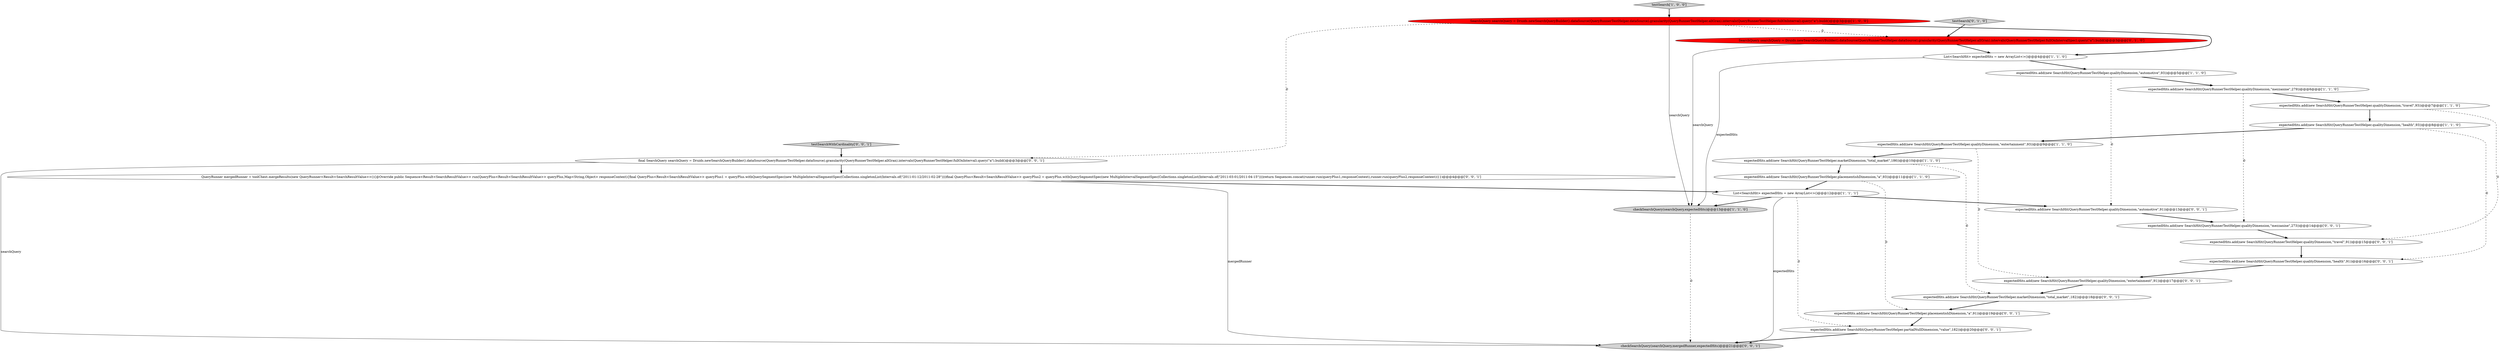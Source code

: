 digraph {
16 [style = filled, label = "expectedHits.add(new SearchHit(QueryRunnerTestHelper.marketDimension,\"total_market\",182))@@@18@@@['0', '0', '1']", fillcolor = white, shape = ellipse image = "AAA0AAABBB3BBB"];
4 [style = filled, label = "testSearch['1', '0', '0']", fillcolor = lightgray, shape = diamond image = "AAA0AAABBB1BBB"];
3 [style = filled, label = "expectedHits.add(new SearchHit(QueryRunnerTestHelper.marketDimension,\"total_market\",186))@@@10@@@['1', '1', '0']", fillcolor = white, shape = ellipse image = "AAA0AAABBB1BBB"];
23 [style = filled, label = "expectedHits.add(new SearchHit(QueryRunnerTestHelper.qualityDimension,\"travel\",91))@@@15@@@['0', '0', '1']", fillcolor = white, shape = ellipse image = "AAA0AAABBB3BBB"];
14 [style = filled, label = "final SearchQuery searchQuery = Druids.newSearchQueryBuilder().dataSource(QueryRunnerTestHelper.dataSource).granularity(QueryRunnerTestHelper.allGran).intervals(QueryRunnerTestHelper.fullOnInterval).query(\"a\").build()@@@3@@@['0', '0', '1']", fillcolor = white, shape = ellipse image = "AAA0AAABBB3BBB"];
18 [style = filled, label = "checkSearchQuery(searchQuery,mergedRunner,expectedHits)@@@21@@@['0', '0', '1']", fillcolor = lightgray, shape = ellipse image = "AAA0AAABBB3BBB"];
7 [style = filled, label = "expectedHits.add(new SearchHit(QueryRunnerTestHelper.qualityDimension,\"entertainment\",93))@@@9@@@['1', '1', '0']", fillcolor = white, shape = ellipse image = "AAA0AAABBB1BBB"];
5 [style = filled, label = "expectedHits.add(new SearchHit(QueryRunnerTestHelper.placementishDimension,\"a\",93))@@@11@@@['1', '1', '0']", fillcolor = white, shape = ellipse image = "AAA0AAABBB1BBB"];
21 [style = filled, label = "expectedHits.add(new SearchHit(QueryRunnerTestHelper.qualityDimension,\"health\",91))@@@16@@@['0', '0', '1']", fillcolor = white, shape = ellipse image = "AAA0AAABBB3BBB"];
13 [style = filled, label = "testSearch['0', '1', '0']", fillcolor = lightgray, shape = diamond image = "AAA0AAABBB2BBB"];
25 [style = filled, label = "expectedHits.add(new SearchHit(QueryRunnerTestHelper.placementishDimension,\"a\",91))@@@19@@@['0', '0', '1']", fillcolor = white, shape = ellipse image = "AAA0AAABBB3BBB"];
22 [style = filled, label = "QueryRunner mergedRunner = toolChest.mergeResults(new QueryRunner<Result<SearchResultValue>>(){@Override public Sequence<Result<SearchResultValue>> run(QueryPlus<Result<SearchResultValue>> queryPlus,Map<String,Object> responseContext){final QueryPlus<Result<SearchResultValue>> queryPlus1 = queryPlus.withQuerySegmentSpec(new MultipleIntervalSegmentSpec(Collections.singletonList(Intervals.of(\"2011-01-12/2011-02-28\"))))final QueryPlus<Result<SearchResultValue>> queryPlus2 = queryPlus.withQuerySegmentSpec(new MultipleIntervalSegmentSpec(Collections.singletonList(Intervals.of(\"2011-03-01/2011-04-15\"))))return Sequences.concat(runner.run(queryPlus1,responseContext),runner.run(queryPlus2,responseContext))}})@@@4@@@['0', '0', '1']", fillcolor = white, shape = ellipse image = "AAA0AAABBB3BBB"];
1 [style = filled, label = "expectedHits.add(new SearchHit(QueryRunnerTestHelper.qualityDimension,\"travel\",93))@@@7@@@['1', '1', '0']", fillcolor = white, shape = ellipse image = "AAA0AAABBB1BBB"];
0 [style = filled, label = "expectedHits.add(new SearchHit(QueryRunnerTestHelper.qualityDimension,\"mezzanine\",279))@@@6@@@['1', '1', '0']", fillcolor = white, shape = ellipse image = "AAA0AAABBB1BBB"];
9 [style = filled, label = "expectedHits.add(new SearchHit(QueryRunnerTestHelper.qualityDimension,\"automotive\",93))@@@5@@@['1', '1', '0']", fillcolor = white, shape = ellipse image = "AAA0AAABBB1BBB"];
19 [style = filled, label = "expectedHits.add(new SearchHit(QueryRunnerTestHelper.qualityDimension,\"mezzanine\",273))@@@14@@@['0', '0', '1']", fillcolor = white, shape = ellipse image = "AAA0AAABBB3BBB"];
20 [style = filled, label = "expectedHits.add(new SearchHit(QueryRunnerTestHelper.qualityDimension,\"automotive\",91))@@@13@@@['0', '0', '1']", fillcolor = white, shape = ellipse image = "AAA0AAABBB3BBB"];
2 [style = filled, label = "List<SearchHit> expectedHits = new ArrayList<>()@@@4@@@['1', '1', '0']", fillcolor = white, shape = ellipse image = "AAA0AAABBB1BBB"];
24 [style = filled, label = "testSearchWithCardinality['0', '0', '1']", fillcolor = lightgray, shape = diamond image = "AAA0AAABBB3BBB"];
17 [style = filled, label = "expectedHits.add(new SearchHit(QueryRunnerTestHelper.qualityDimension,\"entertainment\",91))@@@17@@@['0', '0', '1']", fillcolor = white, shape = ellipse image = "AAA0AAABBB3BBB"];
11 [style = filled, label = "List<SearchHit> expectedHits = new ArrayList<>()@@@12@@@['1', '1', '1']", fillcolor = white, shape = ellipse image = "AAA0AAABBB1BBB"];
15 [style = filled, label = "expectedHits.add(new SearchHit(QueryRunnerTestHelper.partialNullDimension,\"value\",182))@@@20@@@['0', '0', '1']", fillcolor = white, shape = ellipse image = "AAA0AAABBB3BBB"];
6 [style = filled, label = "SearchQuery searchQuery = Druids.newSearchQueryBuilder().dataSource(QueryRunnerTestHelper.dataSource).granularity(QueryRunnerTestHelper.allGran).intervals(QueryRunnerTestHelper.fullOnInterval).query(\"a\").build()@@@3@@@['1', '0', '0']", fillcolor = red, shape = ellipse image = "AAA1AAABBB1BBB"];
12 [style = filled, label = "SearchQuery searchQuery = Druids.newSearchQueryBuilder().dataSource(QueryRunnerTestHelper.dataSource).granularity(QueryRunnerTestHelper.allGran).intervals(QueryRunnerTestHelper.fullOnIntervalSpec).query(\"a\").build()@@@3@@@['0', '1', '0']", fillcolor = red, shape = ellipse image = "AAA1AAABBB2BBB"];
10 [style = filled, label = "expectedHits.add(new SearchHit(QueryRunnerTestHelper.qualityDimension,\"health\",93))@@@8@@@['1', '1', '0']", fillcolor = white, shape = ellipse image = "AAA0AAABBB1BBB"];
8 [style = filled, label = "checkSearchQuery(searchQuery,expectedHits)@@@13@@@['1', '1', '0']", fillcolor = lightgray, shape = ellipse image = "AAA0AAABBB1BBB"];
9->20 [style = dashed, label="0"];
11->20 [style = bold, label=""];
10->21 [style = dashed, label="0"];
9->0 [style = bold, label=""];
4->6 [style = bold, label=""];
22->18 [style = solid, label="mergedRunner"];
7->17 [style = dashed, label="0"];
11->15 [style = dashed, label="0"];
0->19 [style = dashed, label="0"];
3->16 [style = dashed, label="0"];
14->22 [style = bold, label=""];
16->25 [style = bold, label=""];
12->8 [style = solid, label="searchQuery"];
5->25 [style = dashed, label="0"];
2->9 [style = bold, label=""];
6->14 [style = dashed, label="0"];
10->7 [style = bold, label=""];
15->18 [style = bold, label=""];
7->3 [style = bold, label=""];
11->18 [style = solid, label="expectedHits"];
24->14 [style = bold, label=""];
2->8 [style = solid, label="expectedHits"];
6->2 [style = bold, label=""];
6->12 [style = dashed, label="0"];
12->2 [style = bold, label=""];
3->5 [style = bold, label=""];
13->12 [style = bold, label=""];
23->21 [style = bold, label=""];
14->18 [style = solid, label="searchQuery"];
0->1 [style = bold, label=""];
19->23 [style = bold, label=""];
25->15 [style = bold, label=""];
11->8 [style = bold, label=""];
8->18 [style = dashed, label="0"];
5->11 [style = bold, label=""];
20->19 [style = bold, label=""];
1->10 [style = bold, label=""];
1->23 [style = dashed, label="0"];
21->17 [style = bold, label=""];
22->11 [style = bold, label=""];
6->8 [style = solid, label="searchQuery"];
17->16 [style = bold, label=""];
}
